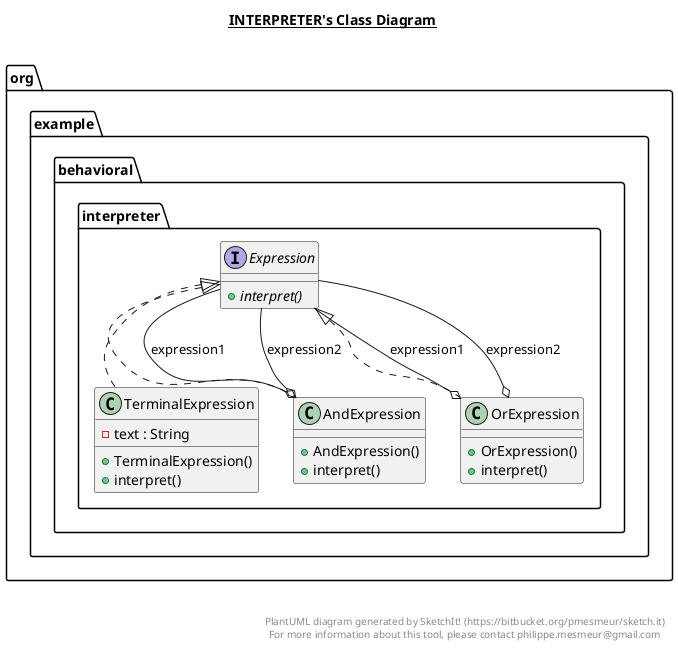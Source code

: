 @startuml

title __INTERPRETER's Class Diagram__\n

  namespace org.example {
    namespace behavioral.interpreter {
      class org.example.behavioral.interpreter.AndExpression {
          + AndExpression()
          + interpret()
      }
    }
  }
  

  namespace org.example {
    namespace behavioral.interpreter {
      interface org.example.behavioral.interpreter.Expression {
          {abstract} + interpret()
      }
    }
  }
  

  namespace org.example {
    namespace behavioral.interpreter {
      class org.example.behavioral.interpreter.OrExpression {
          + OrExpression()
          + interpret()
      }
    }
  }
  

  namespace org.example {
    namespace behavioral.interpreter {
      class org.example.behavioral.interpreter.TerminalExpression {
          - text : String
          + TerminalExpression()
          + interpret()
      }
    }
  }
  

  org.example.behavioral.interpreter.AndExpression .up.|> org.example.behavioral.interpreter.Expression
  org.example.behavioral.interpreter.AndExpression o-- org.example.behavioral.interpreter.Expression : expression1
  org.example.behavioral.interpreter.AndExpression o-- org.example.behavioral.interpreter.Expression : expression2
  org.example.behavioral.interpreter.OrExpression .up.|> org.example.behavioral.interpreter.Expression
  org.example.behavioral.interpreter.OrExpression o-- org.example.behavioral.interpreter.Expression : expression1
  org.example.behavioral.interpreter.OrExpression o-- org.example.behavioral.interpreter.Expression : expression2
  org.example.behavioral.interpreter.TerminalExpression .up.|> org.example.behavioral.interpreter.Expression


right footer


PlantUML diagram generated by SketchIt! (https://bitbucket.org/pmesmeur/sketch.it)
For more information about this tool, please contact philippe.mesmeur@gmail.com
endfooter

@enduml
